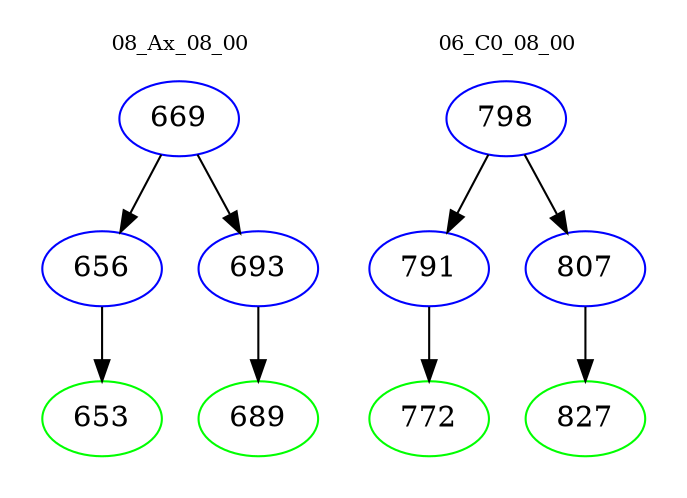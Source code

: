 digraph{
subgraph cluster_0 {
color = white
label = "08_Ax_08_00";
fontsize=10;
T0_669 [label="669", color="blue"]
T0_669 -> T0_656 [color="black"]
T0_656 [label="656", color="blue"]
T0_656 -> T0_653 [color="black"]
T0_653 [label="653", color="green"]
T0_669 -> T0_693 [color="black"]
T0_693 [label="693", color="blue"]
T0_693 -> T0_689 [color="black"]
T0_689 [label="689", color="green"]
}
subgraph cluster_1 {
color = white
label = "06_C0_08_00";
fontsize=10;
T1_798 [label="798", color="blue"]
T1_798 -> T1_791 [color="black"]
T1_791 [label="791", color="blue"]
T1_791 -> T1_772 [color="black"]
T1_772 [label="772", color="green"]
T1_798 -> T1_807 [color="black"]
T1_807 [label="807", color="blue"]
T1_807 -> T1_827 [color="black"]
T1_827 [label="827", color="green"]
}
}
